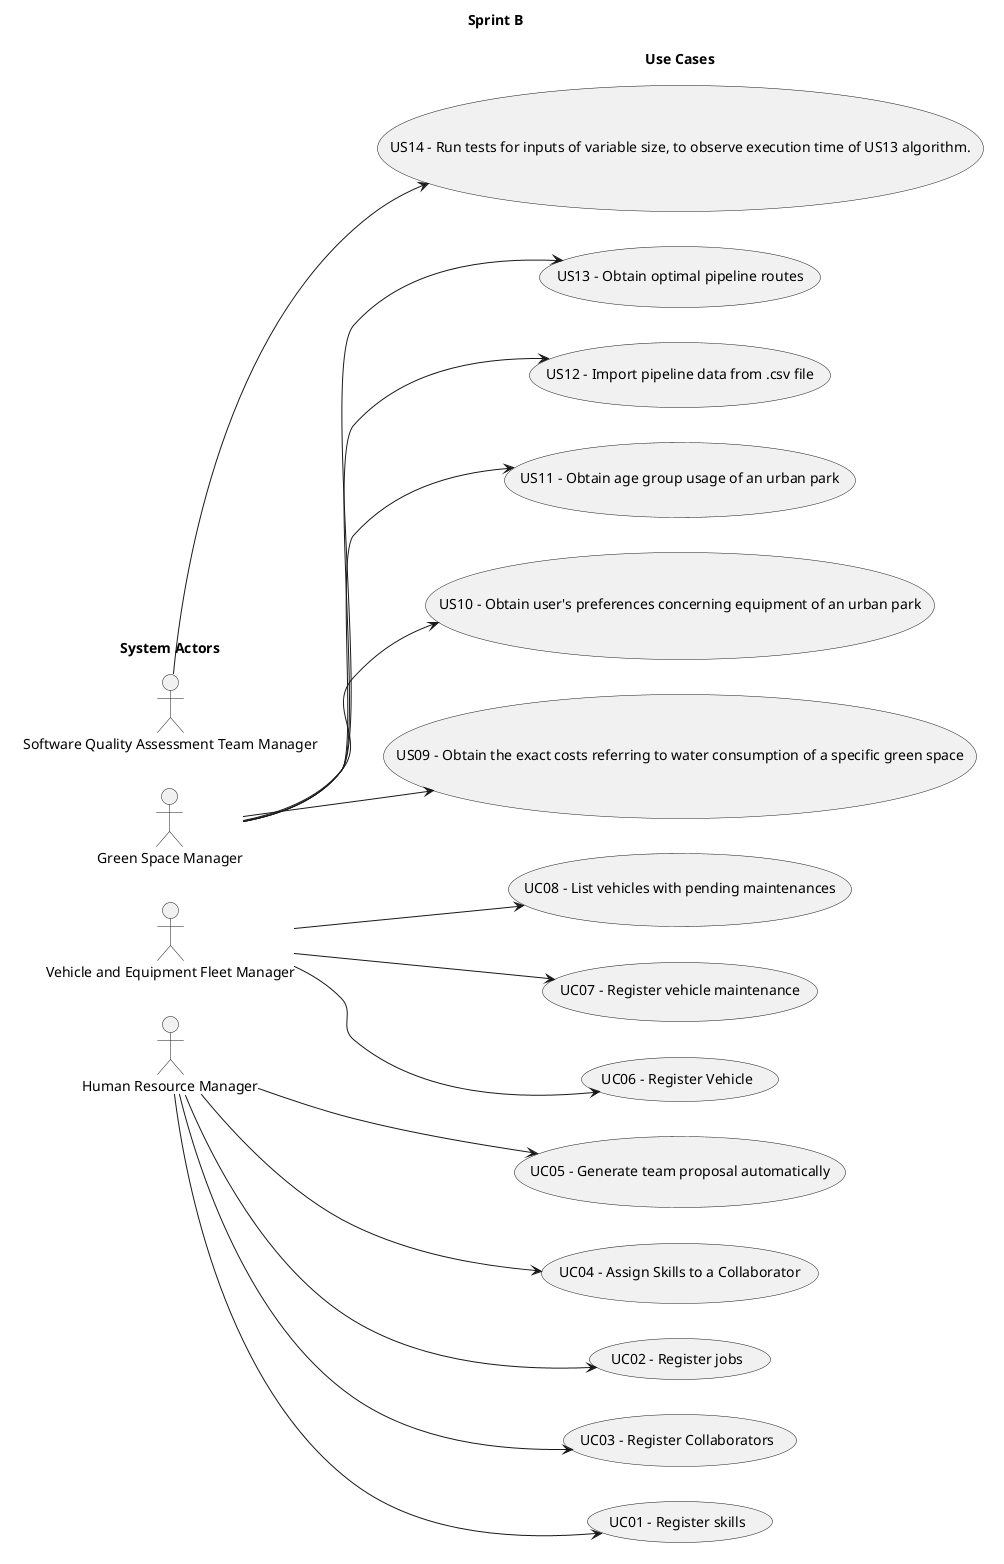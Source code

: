 @startuml
'skinparam monochrome true
skinparam packageStyle rectangle
'skinparam shadowing false

skinparam rectangle{
    BorderColor white

}

title Sprint B

left to right direction

rectangle "System Actors" as actors {
    actor "Software Quality Assessment Team Manager" as QAM
    actor "Green Space Manager" as GSM
    actor "Vehicle and Equipment Fleet Manager" as VFM
    actor "Human Resource Manager" as HRM

}




rectangle "Use Cases" as usecases{

    usecase "US14 - Run tests for inputs of variable size, to observe execution time of US13 algorithm." as UC14
    usecase "US13 - Obtain optimal pipeline routes" as UC13
    usecase "US12 - Import pipeline data from .csv file" as UC12
    usecase "US11 - Obtain age group usage of an urban park" as UC11
    usecase "US10 - Obtain user's preferences concerning equipment of an urban park" as UC10
    usecase "US09 - Obtain the exact costs referring to water consumption of a specific green space" as UC09
    usecase "UC08 - List vehicles with pending maintenances" as UC08
    usecase "UC07 - Register vehicle maintenance" as UC07
    usecase "UC06 - Register Vehicle" as UC06
    usecase "UC05 - Generate team proposal automatically" as UC05
    usecase "UC04 - Assign Skills to a Collaborator" as UC04
    usecase "UC02 - Register jobs" as UC02
    usecase "UC03 - Register Collaborators" as UC03
    usecase "UC01 - Register skills" as UC01


    HRM --> UC01
    HRM --> UC02
    HRM --> UC03
    HRM --> UC04
    HRM --> UC05
    VFM --> UC06
    VFM --> UC07
    VFM --> UC08
    GSM --> UC09
    GSM --> UC10
    GSM --> UC11
    GSM --> UC12
    GSM --> UC13
    QAM --> UC14
}


'note left of usecases
    'System
'end note

'note right of actors
'    Rectangles and Titles are for
'    demonstration purposes only.
'    Omitt on your diagrams.
'end note

@enduml